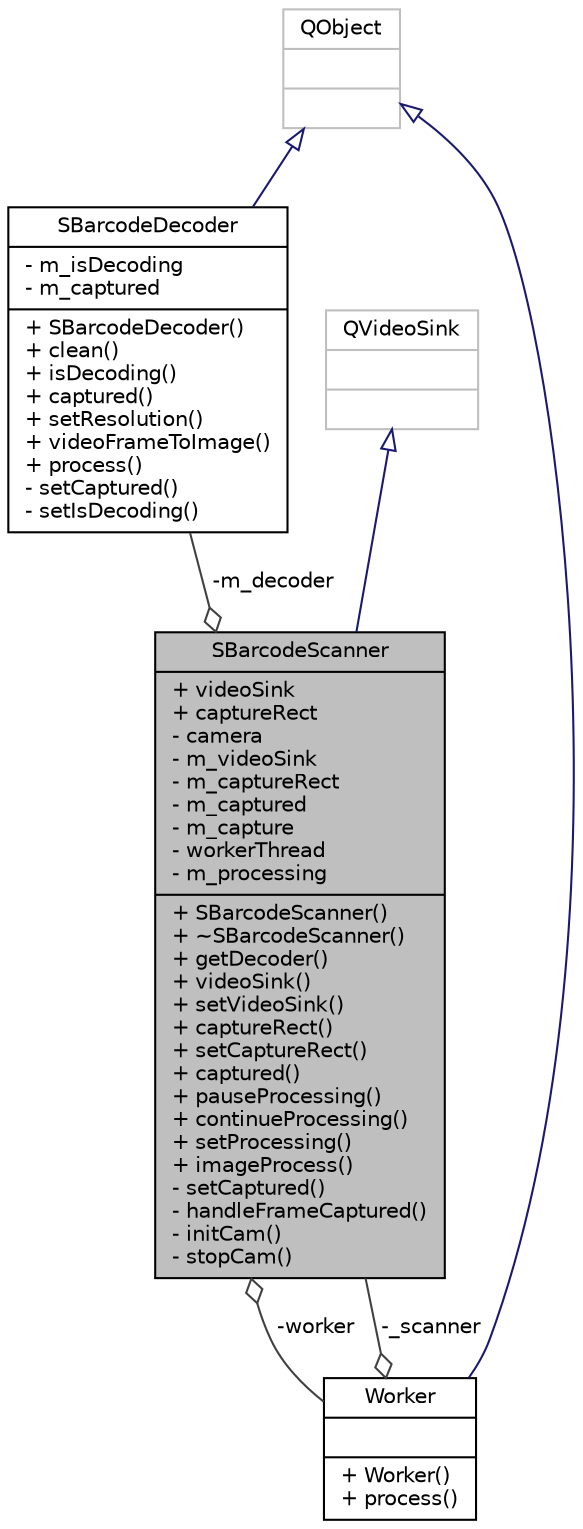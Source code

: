 digraph "SBarcodeScanner"
{
 // INTERACTIVE_SVG=YES
 // LATEX_PDF_SIZE
  edge [fontname="Helvetica",fontsize="10",labelfontname="Helvetica",labelfontsize="10"];
  node [fontname="Helvetica",fontsize="10",shape=record];
  Node1 [label="{SBarcodeScanner\n|+ videoSink\l+ captureRect\l- camera\l- m_videoSink\l- m_captureRect\l- m_captured\l- m_capture\l- workerThread\l- m_processing\l|+ SBarcodeScanner()\l+ ~SBarcodeScanner()\l+ getDecoder()\l+ videoSink()\l+ setVideoSink()\l+ captureRect()\l+ setCaptureRect()\l+ captured()\l+ pauseProcessing()\l+ continueProcessing()\l+ setProcessing()\l+ imageProcess()\l- setCaptured()\l- handleFrameCaptured()\l- initCam()\l- stopCam()\l}",height=0.2,width=0.4,color="black", fillcolor="grey75", style="filled", fontcolor="black",tooltip="The SBarcodeScanner class is a custom class that allows image processing with the cooperation of QML ..."];
  Node2 -> Node1 [dir="back",color="midnightblue",fontsize="10",style="solid",arrowtail="onormal",fontname="Helvetica"];
  Node2 [label="{QVideoSink\n||}",height=0.2,width=0.4,color="grey75", fillcolor="white", style="filled",tooltip=" "];
  Node3 -> Node1 [color="grey25",fontsize="10",style="solid",label=" -m_decoder" ,arrowhead="odiamond",fontname="Helvetica"];
  Node3 [label="{SBarcodeDecoder\n|- m_isDecoding\l- m_captured\l|+ SBarcodeDecoder()\l+ clean()\l+ isDecoding()\l+ captured()\l+ setResolution()\l+ videoFrameToImage()\l+ process()\l- setCaptured()\l- setIsDecoding()\l}",height=0.2,width=0.4,color="black", fillcolor="white", style="filled",URL="$dc/de7/class_s_barcode_decoder.html",tooltip="The SBarcodeDecoder class for decoding barcodes to human readable string."];
  Node4 -> Node3 [dir="back",color="midnightblue",fontsize="10",style="solid",arrowtail="onormal",fontname="Helvetica"];
  Node4 [label="{QObject\n||}",height=0.2,width=0.4,color="grey75", fillcolor="white", style="filled",tooltip=" "];
  Node5 -> Node1 [color="grey25",fontsize="10",style="solid",label=" -worker" ,arrowhead="odiamond",fontname="Helvetica"];
  Node5 [label="{Worker\n||+ Worker()\l+ process()\l}",height=0.2,width=0.4,color="black", fillcolor="white", style="filled",URL="$d3/d0a/class_worker.html",tooltip="The Worker class allows you to run SBarcodeScanner::imageProcess method in a different thread."];
  Node4 -> Node5 [dir="back",color="midnightblue",fontsize="10",style="solid",arrowtail="onormal",fontname="Helvetica"];
  Node1 -> Node5 [color="grey25",fontsize="10",style="solid",label=" -_scanner" ,arrowhead="odiamond",fontname="Helvetica"];
}
